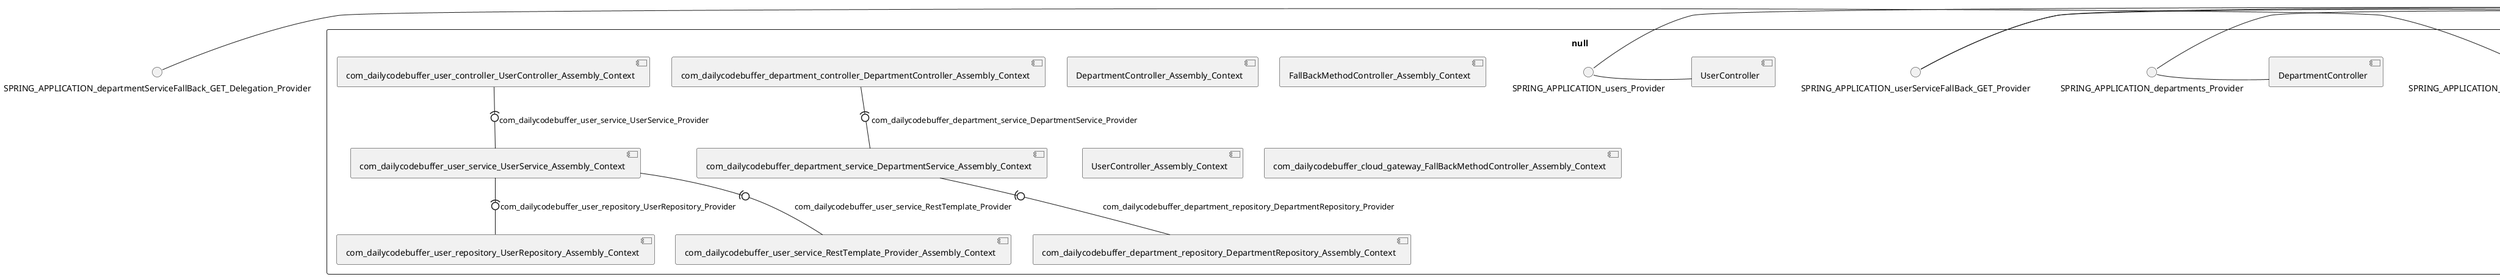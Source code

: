 @startuml
skinparam fixCircleLabelOverlapping true
() SPRING_APPLICATION_departmentServiceFallBack_GET_Delegation_Provider
() SPRING_APPLICATION_departments_Delegation_Provider
() SPRING_APPLICATION_userServiceFallBack_GET_Delegation_Provider
() SPRING_APPLICATION_users_Delegation_Provider
component null {
SPRING_APPLICATION_departmentServiceFallBack_GET_Delegation_Provider - SPRING_APPLICATION_departmentServiceFallBack_GET_Provider
SPRING_APPLICATION_departmentServiceFallBack_GET_Provider - [FallBackMethodController]
SPRING_APPLICATION_departments_Delegation_Provider - SPRING_APPLICATION_departments_Provider
SPRING_APPLICATION_departments_Provider - [DepartmentController]
SPRING_APPLICATION_userServiceFallBack_GET_Delegation_Provider - SPRING_APPLICATION_userServiceFallBack_GET_Provider
SPRING_APPLICATION_userServiceFallBack_GET_Provider - [FallBackMethodController]
SPRING_APPLICATION_users_Delegation_Provider - SPRING_APPLICATION_users_Provider
SPRING_APPLICATION_users_Provider - [UserController]
[com_dailycodebuffer_department_service_DepartmentService_Assembly_Context] -(0- [com_dailycodebuffer_department_repository_DepartmentRepository_Assembly_Context] : com_dailycodebuffer_department_repository_DepartmentRepository_Provider
[com_dailycodebuffer_department_controller_DepartmentController_Assembly_Context] -(0- [com_dailycodebuffer_department_service_DepartmentService_Assembly_Context] : com_dailycodebuffer_department_service_DepartmentService_Provider
[com_dailycodebuffer_user_service_UserService_Assembly_Context] -(0- [com_dailycodebuffer_user_repository_UserRepository_Assembly_Context] : com_dailycodebuffer_user_repository_UserRepository_Provider
[com_dailycodebuffer_user_service_UserService_Assembly_Context] -(0- [com_dailycodebuffer_user_service_RestTemplate_Provider_Assembly_Context] : com_dailycodebuffer_user_service_RestTemplate_Provider
[com_dailycodebuffer_user_controller_UserController_Assembly_Context] -(0- [com_dailycodebuffer_user_service_UserService_Assembly_Context] : com_dailycodebuffer_user_service_UserService_Provider
[DepartmentController_Assembly_Context] [[shabbirdwd53-springboot-microservice.repository#_r_wbGr8UEe6XabKqUCKNZQ]]
[FallBackMethodController_Assembly_Context] [[shabbirdwd53-springboot-microservice.repository#_r_wbGr8UEe6XabKqUCKNZQ]]
[UserController_Assembly_Context] [[shabbirdwd53-springboot-microservice.repository#_r_wbGr8UEe6XabKqUCKNZQ]]
[com_dailycodebuffer_cloud_gateway_FallBackMethodController_Assembly_Context] [[shabbirdwd53-springboot-microservice.repository#_r_wbGr8UEe6XabKqUCKNZQ]]
[com_dailycodebuffer_department_controller_DepartmentController_Assembly_Context] [[shabbirdwd53-springboot-microservice.repository#_r_wbGr8UEe6XabKqUCKNZQ]]
[com_dailycodebuffer_department_repository_DepartmentRepository_Assembly_Context] [[shabbirdwd53-springboot-microservice.repository#_r_wbGr8UEe6XabKqUCKNZQ]]
[com_dailycodebuffer_department_service_DepartmentService_Assembly_Context] [[shabbirdwd53-springboot-microservice.repository#_r_wbGr8UEe6XabKqUCKNZQ]]
[com_dailycodebuffer_user_controller_UserController_Assembly_Context] [[shabbirdwd53-springboot-microservice.repository#_r_wbGr8UEe6XabKqUCKNZQ]]
[com_dailycodebuffer_user_repository_UserRepository_Assembly_Context] [[shabbirdwd53-springboot-microservice.repository#_r_wbGr8UEe6XabKqUCKNZQ]]
[com_dailycodebuffer_user_service_RestTemplate_Provider_Assembly_Context] [[shabbirdwd53-springboot-microservice.repository#_r_wbGr8UEe6XabKqUCKNZQ]]
[com_dailycodebuffer_user_service_UserService_Assembly_Context] [[shabbirdwd53-springboot-microservice.repository#_r_wbGr8UEe6XabKqUCKNZQ]]
}

@enduml
